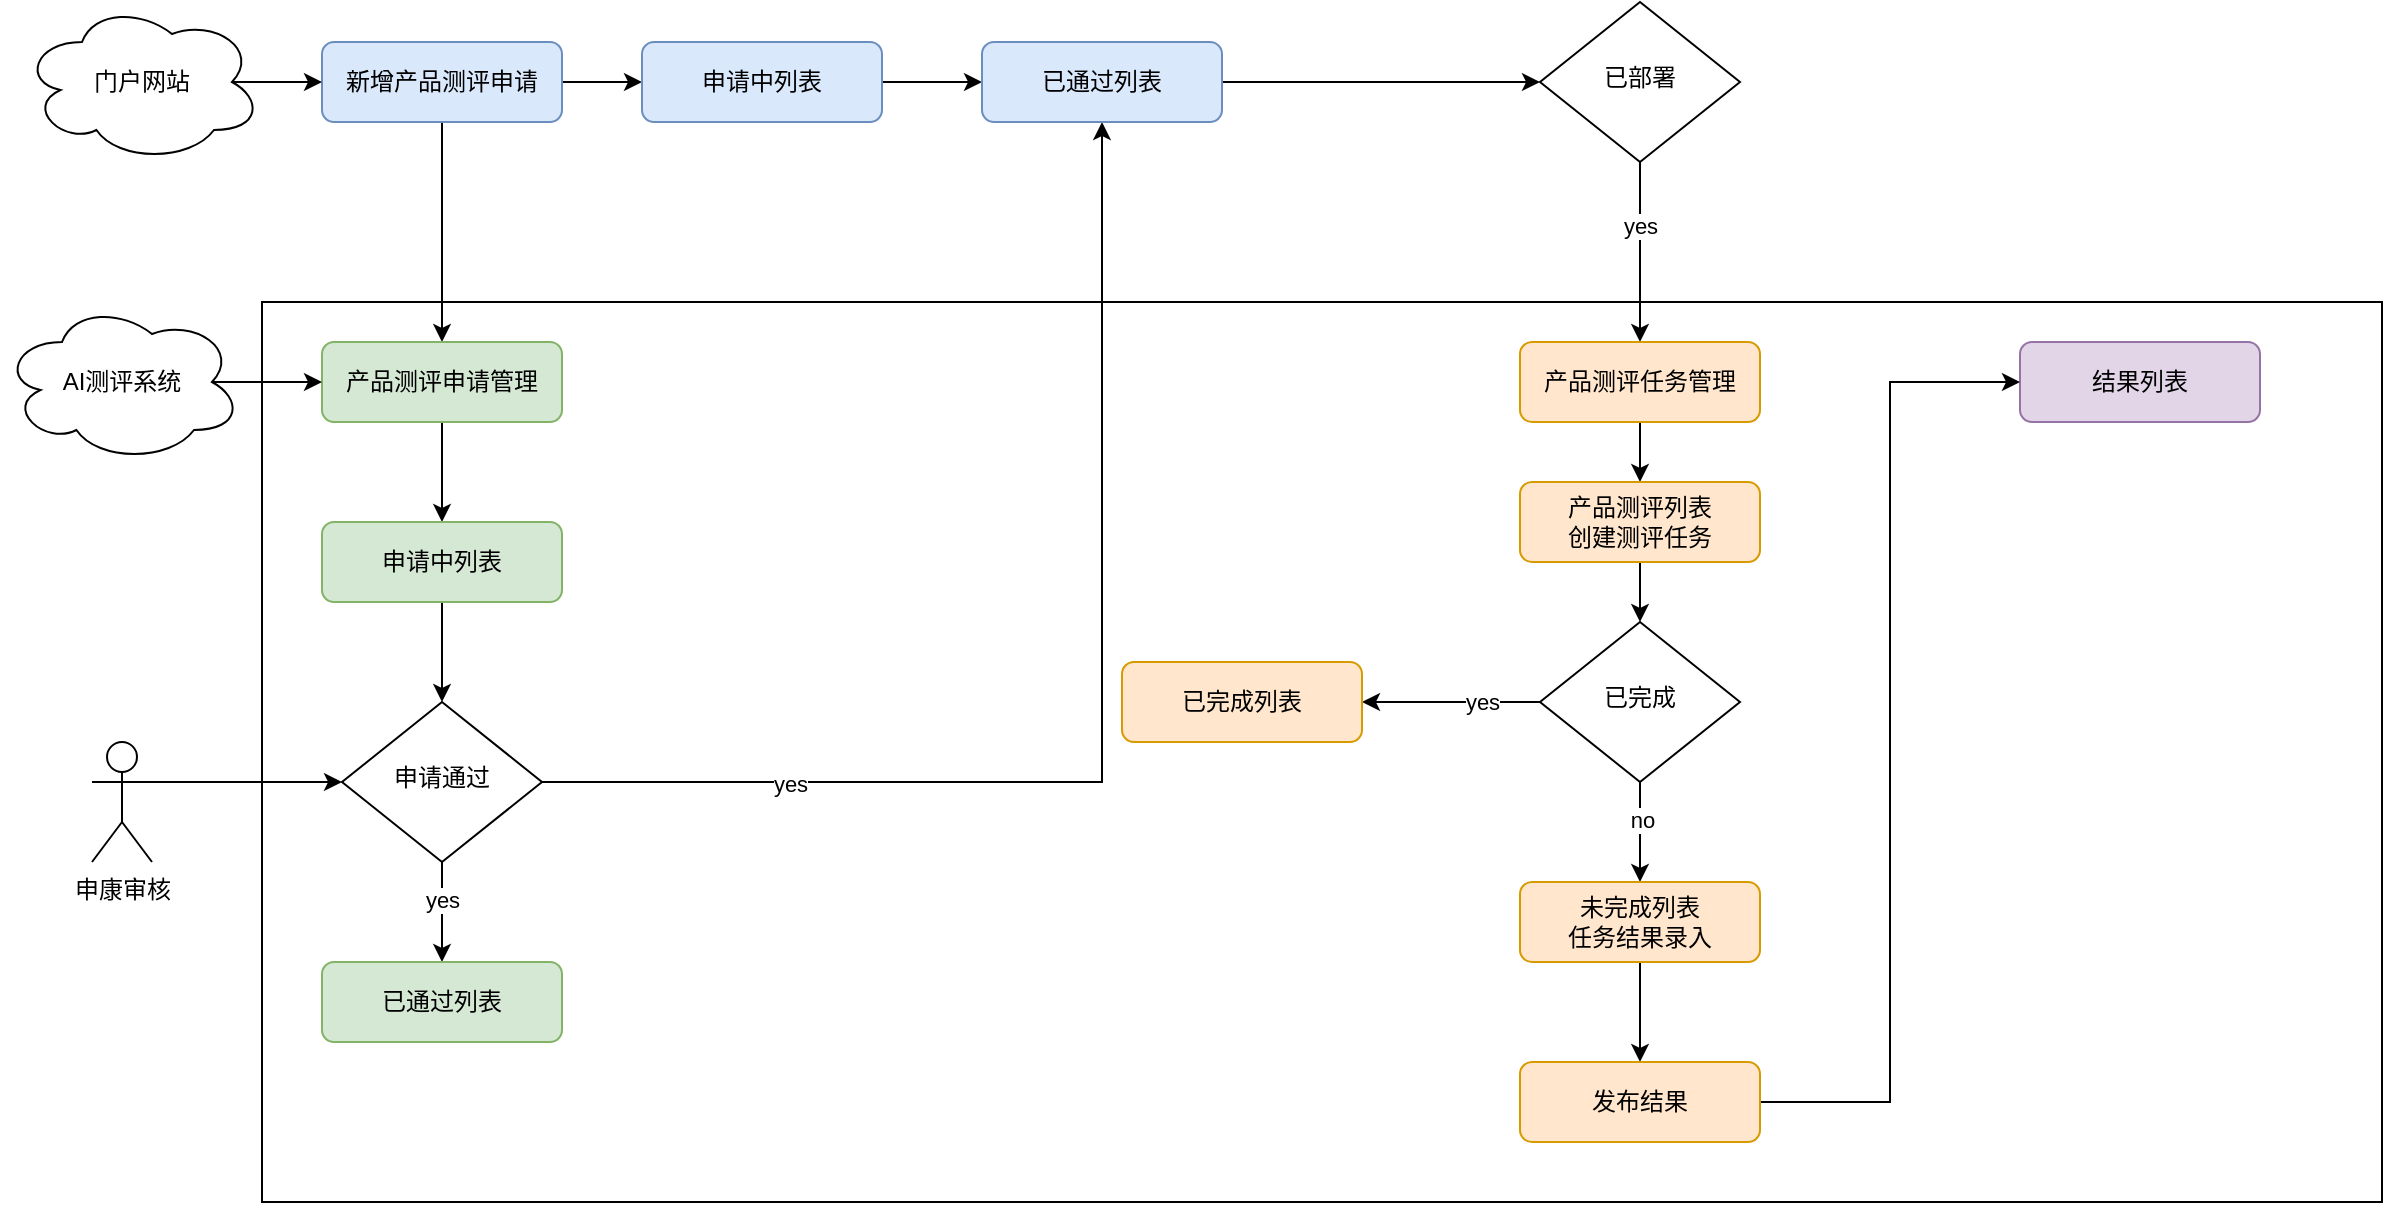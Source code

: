 <mxfile version="21.1.0" type="github">
  <diagram id="C5RBs43oDa-KdzZeNtuy" name="Page-1">
    <mxGraphModel dx="1562" dy="837" grid="1" gridSize="10" guides="1" tooltips="1" connect="1" arrows="1" fold="1" page="1" pageScale="1" pageWidth="827" pageHeight="1169" math="0" shadow="0">
      <root>
        <mxCell id="WIyWlLk6GJQsqaUBKTNV-0" />
        <mxCell id="WIyWlLk6GJQsqaUBKTNV-1" parent="WIyWlLk6GJQsqaUBKTNV-0" />
        <mxCell id="hAxZ9yAF2K7ig7bR9tEY-9" style="edgeStyle=orthogonalEdgeStyle;rounded=0;orthogonalLoop=1;jettySize=auto;html=1;exitX=0.5;exitY=1;exitDx=0;exitDy=0;" edge="1" parent="WIyWlLk6GJQsqaUBKTNV-1" source="WIyWlLk6GJQsqaUBKTNV-3" target="hAxZ9yAF2K7ig7bR9tEY-1">
          <mxGeometry relative="1" as="geometry" />
        </mxCell>
        <mxCell id="hAxZ9yAF2K7ig7bR9tEY-13" style="edgeStyle=orthogonalEdgeStyle;rounded=0;orthogonalLoop=1;jettySize=auto;html=1;exitX=1;exitY=0.5;exitDx=0;exitDy=0;" edge="1" parent="WIyWlLk6GJQsqaUBKTNV-1" source="WIyWlLk6GJQsqaUBKTNV-3" target="WIyWlLk6GJQsqaUBKTNV-7">
          <mxGeometry relative="1" as="geometry" />
        </mxCell>
        <mxCell id="WIyWlLk6GJQsqaUBKTNV-3" value="新增产品测评申请" style="rounded=1;whiteSpace=wrap;html=1;fontSize=12;glass=0;strokeWidth=1;shadow=0;fillColor=#dae8fc;strokeColor=#6c8ebf;" parent="WIyWlLk6GJQsqaUBKTNV-1" vertex="1">
          <mxGeometry x="160" y="40" width="120" height="40" as="geometry" />
        </mxCell>
        <mxCell id="hAxZ9yAF2K7ig7bR9tEY-22" style="edgeStyle=orthogonalEdgeStyle;rounded=0;orthogonalLoop=1;jettySize=auto;html=1;exitX=1;exitY=0.5;exitDx=0;exitDy=0;entryX=0;entryY=0.5;entryDx=0;entryDy=0;" edge="1" parent="WIyWlLk6GJQsqaUBKTNV-1" source="WIyWlLk6GJQsqaUBKTNV-7" target="hAxZ9yAF2K7ig7bR9tEY-21">
          <mxGeometry relative="1" as="geometry" />
        </mxCell>
        <mxCell id="WIyWlLk6GJQsqaUBKTNV-7" value="申请中列表" style="rounded=1;whiteSpace=wrap;html=1;fontSize=12;glass=0;strokeWidth=1;shadow=0;fillColor=#dae8fc;strokeColor=#6c8ebf;" parent="WIyWlLk6GJQsqaUBKTNV-1" vertex="1">
          <mxGeometry x="320" y="40" width="120" height="40" as="geometry" />
        </mxCell>
        <mxCell id="hAxZ9yAF2K7ig7bR9tEY-8" style="edgeStyle=orthogonalEdgeStyle;rounded=0;orthogonalLoop=1;jettySize=auto;html=1;exitX=0.5;exitY=1;exitDx=0;exitDy=0;" edge="1" parent="WIyWlLk6GJQsqaUBKTNV-1" source="hAxZ9yAF2K7ig7bR9tEY-1" target="hAxZ9yAF2K7ig7bR9tEY-14">
          <mxGeometry relative="1" as="geometry">
            <mxPoint x="220" y="260" as="targetPoint" />
          </mxGeometry>
        </mxCell>
        <mxCell id="hAxZ9yAF2K7ig7bR9tEY-1" value="产品测评申请管理" style="rounded=1;whiteSpace=wrap;html=1;fontSize=12;glass=0;strokeWidth=1;shadow=0;fillColor=#d5e8d4;strokeColor=#82b366;" vertex="1" parent="WIyWlLk6GJQsqaUBKTNV-1">
          <mxGeometry x="160" y="190" width="120" height="40" as="geometry" />
        </mxCell>
        <mxCell id="hAxZ9yAF2K7ig7bR9tEY-4" style="edgeStyle=orthogonalEdgeStyle;rounded=0;orthogonalLoop=1;jettySize=auto;html=1;exitX=0.875;exitY=0.5;exitDx=0;exitDy=0;exitPerimeter=0;" edge="1" parent="WIyWlLk6GJQsqaUBKTNV-1" source="hAxZ9yAF2K7ig7bR9tEY-2" target="WIyWlLk6GJQsqaUBKTNV-3">
          <mxGeometry relative="1" as="geometry" />
        </mxCell>
        <mxCell id="hAxZ9yAF2K7ig7bR9tEY-2" value="门户网站" style="ellipse;shape=cloud;whiteSpace=wrap;html=1;" vertex="1" parent="WIyWlLk6GJQsqaUBKTNV-1">
          <mxGeometry x="10" y="20" width="120" height="80" as="geometry" />
        </mxCell>
        <mxCell id="hAxZ9yAF2K7ig7bR9tEY-6" style="edgeStyle=orthogonalEdgeStyle;rounded=0;orthogonalLoop=1;jettySize=auto;html=1;exitX=0.875;exitY=0.5;exitDx=0;exitDy=0;exitPerimeter=0;" edge="1" parent="WIyWlLk6GJQsqaUBKTNV-1" source="hAxZ9yAF2K7ig7bR9tEY-5" target="hAxZ9yAF2K7ig7bR9tEY-1">
          <mxGeometry relative="1" as="geometry" />
        </mxCell>
        <mxCell id="hAxZ9yAF2K7ig7bR9tEY-5" value="AI测评系统" style="ellipse;shape=cloud;whiteSpace=wrap;html=1;" vertex="1" parent="WIyWlLk6GJQsqaUBKTNV-1">
          <mxGeometry y="170" width="120" height="80" as="geometry" />
        </mxCell>
        <mxCell id="hAxZ9yAF2K7ig7bR9tEY-19" style="edgeStyle=orthogonalEdgeStyle;rounded=0;orthogonalLoop=1;jettySize=auto;html=1;exitX=0.5;exitY=1;exitDx=0;exitDy=0;" edge="1" parent="WIyWlLk6GJQsqaUBKTNV-1" source="hAxZ9yAF2K7ig7bR9tEY-7" target="hAxZ9yAF2K7ig7bR9tEY-18">
          <mxGeometry relative="1" as="geometry" />
        </mxCell>
        <mxCell id="hAxZ9yAF2K7ig7bR9tEY-50" value="yes" style="edgeLabel;html=1;align=center;verticalAlign=middle;resizable=0;points=[];" vertex="1" connectable="0" parent="hAxZ9yAF2K7ig7bR9tEY-19">
          <mxGeometry x="-0.237" relative="1" as="geometry">
            <mxPoint as="offset" />
          </mxGeometry>
        </mxCell>
        <mxCell id="hAxZ9yAF2K7ig7bR9tEY-20" style="edgeStyle=orthogonalEdgeStyle;rounded=0;orthogonalLoop=1;jettySize=auto;html=1;exitX=1;exitY=0.5;exitDx=0;exitDy=0;entryX=0.5;entryY=1;entryDx=0;entryDy=0;" edge="1" parent="WIyWlLk6GJQsqaUBKTNV-1" source="hAxZ9yAF2K7ig7bR9tEY-7" target="hAxZ9yAF2K7ig7bR9tEY-21">
          <mxGeometry relative="1" as="geometry">
            <mxPoint x="620" y="180" as="targetPoint" />
          </mxGeometry>
        </mxCell>
        <mxCell id="hAxZ9yAF2K7ig7bR9tEY-49" value="yes" style="edgeLabel;html=1;align=center;verticalAlign=middle;resizable=0;points=[];" vertex="1" connectable="0" parent="hAxZ9yAF2K7ig7bR9tEY-20">
          <mxGeometry x="-0.593" y="-1" relative="1" as="geometry">
            <mxPoint as="offset" />
          </mxGeometry>
        </mxCell>
        <mxCell id="hAxZ9yAF2K7ig7bR9tEY-7" value="申请通过" style="rhombus;whiteSpace=wrap;html=1;shadow=0;fontFamily=Helvetica;fontSize=12;align=center;strokeWidth=1;spacing=6;spacingTop=-4;" vertex="1" parent="WIyWlLk6GJQsqaUBKTNV-1">
          <mxGeometry x="170" y="370" width="100" height="80" as="geometry" />
        </mxCell>
        <mxCell id="hAxZ9yAF2K7ig7bR9tEY-17" style="edgeStyle=orthogonalEdgeStyle;rounded=0;orthogonalLoop=1;jettySize=auto;html=1;exitX=0.5;exitY=1;exitDx=0;exitDy=0;" edge="1" parent="WIyWlLk6GJQsqaUBKTNV-1" source="hAxZ9yAF2K7ig7bR9tEY-14" target="hAxZ9yAF2K7ig7bR9tEY-7">
          <mxGeometry relative="1" as="geometry" />
        </mxCell>
        <mxCell id="hAxZ9yAF2K7ig7bR9tEY-14" value="申请中列表" style="rounded=1;whiteSpace=wrap;html=1;fontSize=12;glass=0;strokeWidth=1;shadow=0;fillColor=#d5e8d4;strokeColor=#82b366;" vertex="1" parent="WIyWlLk6GJQsqaUBKTNV-1">
          <mxGeometry x="160" y="280" width="120" height="40" as="geometry" />
        </mxCell>
        <mxCell id="hAxZ9yAF2K7ig7bR9tEY-18" value="已通过列表" style="rounded=1;whiteSpace=wrap;html=1;fontSize=12;glass=0;strokeWidth=1;shadow=0;fillColor=#d5e8d4;strokeColor=#82b366;" vertex="1" parent="WIyWlLk6GJQsqaUBKTNV-1">
          <mxGeometry x="160" y="500" width="120" height="40" as="geometry" />
        </mxCell>
        <mxCell id="hAxZ9yAF2K7ig7bR9tEY-26" style="edgeStyle=orthogonalEdgeStyle;rounded=0;orthogonalLoop=1;jettySize=auto;html=1;exitX=1;exitY=0.5;exitDx=0;exitDy=0;" edge="1" parent="WIyWlLk6GJQsqaUBKTNV-1" source="hAxZ9yAF2K7ig7bR9tEY-21" target="hAxZ9yAF2K7ig7bR9tEY-25">
          <mxGeometry relative="1" as="geometry" />
        </mxCell>
        <mxCell id="hAxZ9yAF2K7ig7bR9tEY-21" value="已通过列表" style="rounded=1;whiteSpace=wrap;html=1;fontSize=12;glass=0;strokeWidth=1;shadow=0;fillColor=#dae8fc;strokeColor=#6c8ebf;" vertex="1" parent="WIyWlLk6GJQsqaUBKTNV-1">
          <mxGeometry x="490" y="40" width="120" height="40" as="geometry" />
        </mxCell>
        <mxCell id="hAxZ9yAF2K7ig7bR9tEY-24" style="edgeStyle=orthogonalEdgeStyle;rounded=0;orthogonalLoop=1;jettySize=auto;html=1;entryX=0;entryY=0.5;entryDx=0;entryDy=0;exitX=1;exitY=0.333;exitDx=0;exitDy=0;exitPerimeter=0;" edge="1" parent="WIyWlLk6GJQsqaUBKTNV-1" source="hAxZ9yAF2K7ig7bR9tEY-29" target="hAxZ9yAF2K7ig7bR9tEY-7">
          <mxGeometry relative="1" as="geometry">
            <mxPoint x="105" y="410" as="sourcePoint" />
          </mxGeometry>
        </mxCell>
        <mxCell id="hAxZ9yAF2K7ig7bR9tEY-27" style="edgeStyle=orthogonalEdgeStyle;rounded=0;orthogonalLoop=1;jettySize=auto;html=1;exitX=0.5;exitY=1;exitDx=0;exitDy=0;" edge="1" parent="WIyWlLk6GJQsqaUBKTNV-1" source="hAxZ9yAF2K7ig7bR9tEY-25" target="hAxZ9yAF2K7ig7bR9tEY-28">
          <mxGeometry relative="1" as="geometry">
            <mxPoint x="639" y="640" as="targetPoint" />
          </mxGeometry>
        </mxCell>
        <mxCell id="hAxZ9yAF2K7ig7bR9tEY-48" value="yes" style="edgeLabel;html=1;align=center;verticalAlign=middle;resizable=0;points=[];" vertex="1" connectable="0" parent="hAxZ9yAF2K7ig7bR9tEY-27">
          <mxGeometry x="-0.305" relative="1" as="geometry">
            <mxPoint as="offset" />
          </mxGeometry>
        </mxCell>
        <mxCell id="hAxZ9yAF2K7ig7bR9tEY-25" value="已部署" style="rhombus;whiteSpace=wrap;html=1;shadow=0;fontFamily=Helvetica;fontSize=12;align=center;strokeWidth=1;spacing=6;spacingTop=-4;" vertex="1" parent="WIyWlLk6GJQsqaUBKTNV-1">
          <mxGeometry x="769" y="20" width="100" height="80" as="geometry" />
        </mxCell>
        <mxCell id="hAxZ9yAF2K7ig7bR9tEY-35" style="edgeStyle=orthogonalEdgeStyle;rounded=0;orthogonalLoop=1;jettySize=auto;html=1;exitX=0.5;exitY=1;exitDx=0;exitDy=0;" edge="1" parent="WIyWlLk6GJQsqaUBKTNV-1" source="hAxZ9yAF2K7ig7bR9tEY-28" target="hAxZ9yAF2K7ig7bR9tEY-34">
          <mxGeometry relative="1" as="geometry" />
        </mxCell>
        <mxCell id="hAxZ9yAF2K7ig7bR9tEY-28" value="产品测评任务管理" style="rounded=1;whiteSpace=wrap;html=1;fontSize=12;glass=0;strokeWidth=1;shadow=0;fillColor=#ffe6cc;strokeColor=#d79b00;" vertex="1" parent="WIyWlLk6GJQsqaUBKTNV-1">
          <mxGeometry x="759" y="190" width="120" height="40" as="geometry" />
        </mxCell>
        <mxCell id="hAxZ9yAF2K7ig7bR9tEY-29" value="申康审核" style="shape=umlActor;verticalLabelPosition=bottom;verticalAlign=top;html=1;outlineConnect=0;" vertex="1" parent="WIyWlLk6GJQsqaUBKTNV-1">
          <mxGeometry x="45" y="390" width="30" height="60" as="geometry" />
        </mxCell>
        <mxCell id="hAxZ9yAF2K7ig7bR9tEY-39" style="edgeStyle=orthogonalEdgeStyle;rounded=0;orthogonalLoop=1;jettySize=auto;html=1;exitX=0.5;exitY=1;exitDx=0;exitDy=0;" edge="1" parent="WIyWlLk6GJQsqaUBKTNV-1" source="hAxZ9yAF2K7ig7bR9tEY-34" target="hAxZ9yAF2K7ig7bR9tEY-38">
          <mxGeometry relative="1" as="geometry" />
        </mxCell>
        <mxCell id="hAxZ9yAF2K7ig7bR9tEY-34" value="产品测评列表&lt;br&gt;创建测评任务" style="rounded=1;whiteSpace=wrap;html=1;fontSize=12;glass=0;strokeWidth=1;shadow=0;fillColor=#ffe6cc;strokeColor=#d79b00;" vertex="1" parent="WIyWlLk6GJQsqaUBKTNV-1">
          <mxGeometry x="759" y="260" width="120" height="40" as="geometry" />
        </mxCell>
        <mxCell id="hAxZ9yAF2K7ig7bR9tEY-52" style="edgeStyle=orthogonalEdgeStyle;rounded=0;orthogonalLoop=1;jettySize=auto;html=1;exitX=0.5;exitY=1;exitDx=0;exitDy=0;" edge="1" parent="WIyWlLk6GJQsqaUBKTNV-1" source="hAxZ9yAF2K7ig7bR9tEY-38" target="hAxZ9yAF2K7ig7bR9tEY-51">
          <mxGeometry relative="1" as="geometry" />
        </mxCell>
        <mxCell id="hAxZ9yAF2K7ig7bR9tEY-55" value="no" style="edgeLabel;html=1;align=center;verticalAlign=middle;resizable=0;points=[];" vertex="1" connectable="0" parent="hAxZ9yAF2K7ig7bR9tEY-52">
          <mxGeometry x="-0.24" y="1" relative="1" as="geometry">
            <mxPoint as="offset" />
          </mxGeometry>
        </mxCell>
        <mxCell id="hAxZ9yAF2K7ig7bR9tEY-57" style="edgeStyle=orthogonalEdgeStyle;rounded=0;orthogonalLoop=1;jettySize=auto;html=1;exitX=0;exitY=0.5;exitDx=0;exitDy=0;" edge="1" parent="WIyWlLk6GJQsqaUBKTNV-1" source="hAxZ9yAF2K7ig7bR9tEY-38" target="hAxZ9yAF2K7ig7bR9tEY-56">
          <mxGeometry relative="1" as="geometry" />
        </mxCell>
        <mxCell id="hAxZ9yAF2K7ig7bR9tEY-58" value="yes" style="edgeLabel;html=1;align=center;verticalAlign=middle;resizable=0;points=[];" vertex="1" connectable="0" parent="hAxZ9yAF2K7ig7bR9tEY-57">
          <mxGeometry x="-0.632" relative="1" as="geometry">
            <mxPoint x="-13" as="offset" />
          </mxGeometry>
        </mxCell>
        <mxCell id="hAxZ9yAF2K7ig7bR9tEY-38" value="已完成" style="rhombus;whiteSpace=wrap;html=1;shadow=0;fontFamily=Helvetica;fontSize=12;align=center;strokeWidth=1;spacing=6;spacingTop=-4;" vertex="1" parent="WIyWlLk6GJQsqaUBKTNV-1">
          <mxGeometry x="769" y="330" width="100" height="80" as="geometry" />
        </mxCell>
        <mxCell id="hAxZ9yAF2K7ig7bR9tEY-46" style="edgeStyle=orthogonalEdgeStyle;rounded=0;orthogonalLoop=1;jettySize=auto;html=1;" edge="1" parent="WIyWlLk6GJQsqaUBKTNV-1" source="hAxZ9yAF2K7ig7bR9tEY-51" target="hAxZ9yAF2K7ig7bR9tEY-45">
          <mxGeometry relative="1" as="geometry">
            <mxPoint x="819.0" y="580" as="sourcePoint" />
          </mxGeometry>
        </mxCell>
        <mxCell id="hAxZ9yAF2K7ig7bR9tEY-44" value="结果列表" style="rounded=1;whiteSpace=wrap;html=1;fontSize=12;glass=0;strokeWidth=1;shadow=0;fillColor=#e1d5e7;strokeColor=#9673a6;" vertex="1" parent="WIyWlLk6GJQsqaUBKTNV-1">
          <mxGeometry x="1009" y="190" width="120" height="40" as="geometry" />
        </mxCell>
        <mxCell id="hAxZ9yAF2K7ig7bR9tEY-47" style="edgeStyle=orthogonalEdgeStyle;rounded=0;orthogonalLoop=1;jettySize=auto;html=1;exitX=1;exitY=0.5;exitDx=0;exitDy=0;entryX=0;entryY=0.5;entryDx=0;entryDy=0;" edge="1" parent="WIyWlLk6GJQsqaUBKTNV-1" source="hAxZ9yAF2K7ig7bR9tEY-45" target="hAxZ9yAF2K7ig7bR9tEY-44">
          <mxGeometry relative="1" as="geometry" />
        </mxCell>
        <mxCell id="hAxZ9yAF2K7ig7bR9tEY-45" value="发布结果" style="rounded=1;whiteSpace=wrap;html=1;fontSize=12;glass=0;strokeWidth=1;shadow=0;fillColor=#ffe6cc;strokeColor=#d79b00;" vertex="1" parent="WIyWlLk6GJQsqaUBKTNV-1">
          <mxGeometry x="759" y="550" width="120" height="40" as="geometry" />
        </mxCell>
        <mxCell id="hAxZ9yAF2K7ig7bR9tEY-51" value="未完成列表&lt;br&gt;任务结果录入" style="rounded=1;whiteSpace=wrap;html=1;fontSize=12;glass=0;strokeWidth=1;shadow=0;fillColor=#ffe6cc;strokeColor=#d79b00;" vertex="1" parent="WIyWlLk6GJQsqaUBKTNV-1">
          <mxGeometry x="759" y="460" width="120" height="40" as="geometry" />
        </mxCell>
        <mxCell id="hAxZ9yAF2K7ig7bR9tEY-56" value="已完成列表" style="rounded=1;whiteSpace=wrap;html=1;fontSize=12;glass=0;strokeWidth=1;shadow=0;fillColor=#ffe6cc;strokeColor=#d79b00;" vertex="1" parent="WIyWlLk6GJQsqaUBKTNV-1">
          <mxGeometry x="560" y="350" width="120" height="40" as="geometry" />
        </mxCell>
        <mxCell id="hAxZ9yAF2K7ig7bR9tEY-59" value="" style="rounded=0;whiteSpace=wrap;html=1;fillColor=none;" vertex="1" parent="WIyWlLk6GJQsqaUBKTNV-1">
          <mxGeometry x="130" y="170" width="1060" height="450" as="geometry" />
        </mxCell>
      </root>
    </mxGraphModel>
  </diagram>
</mxfile>

